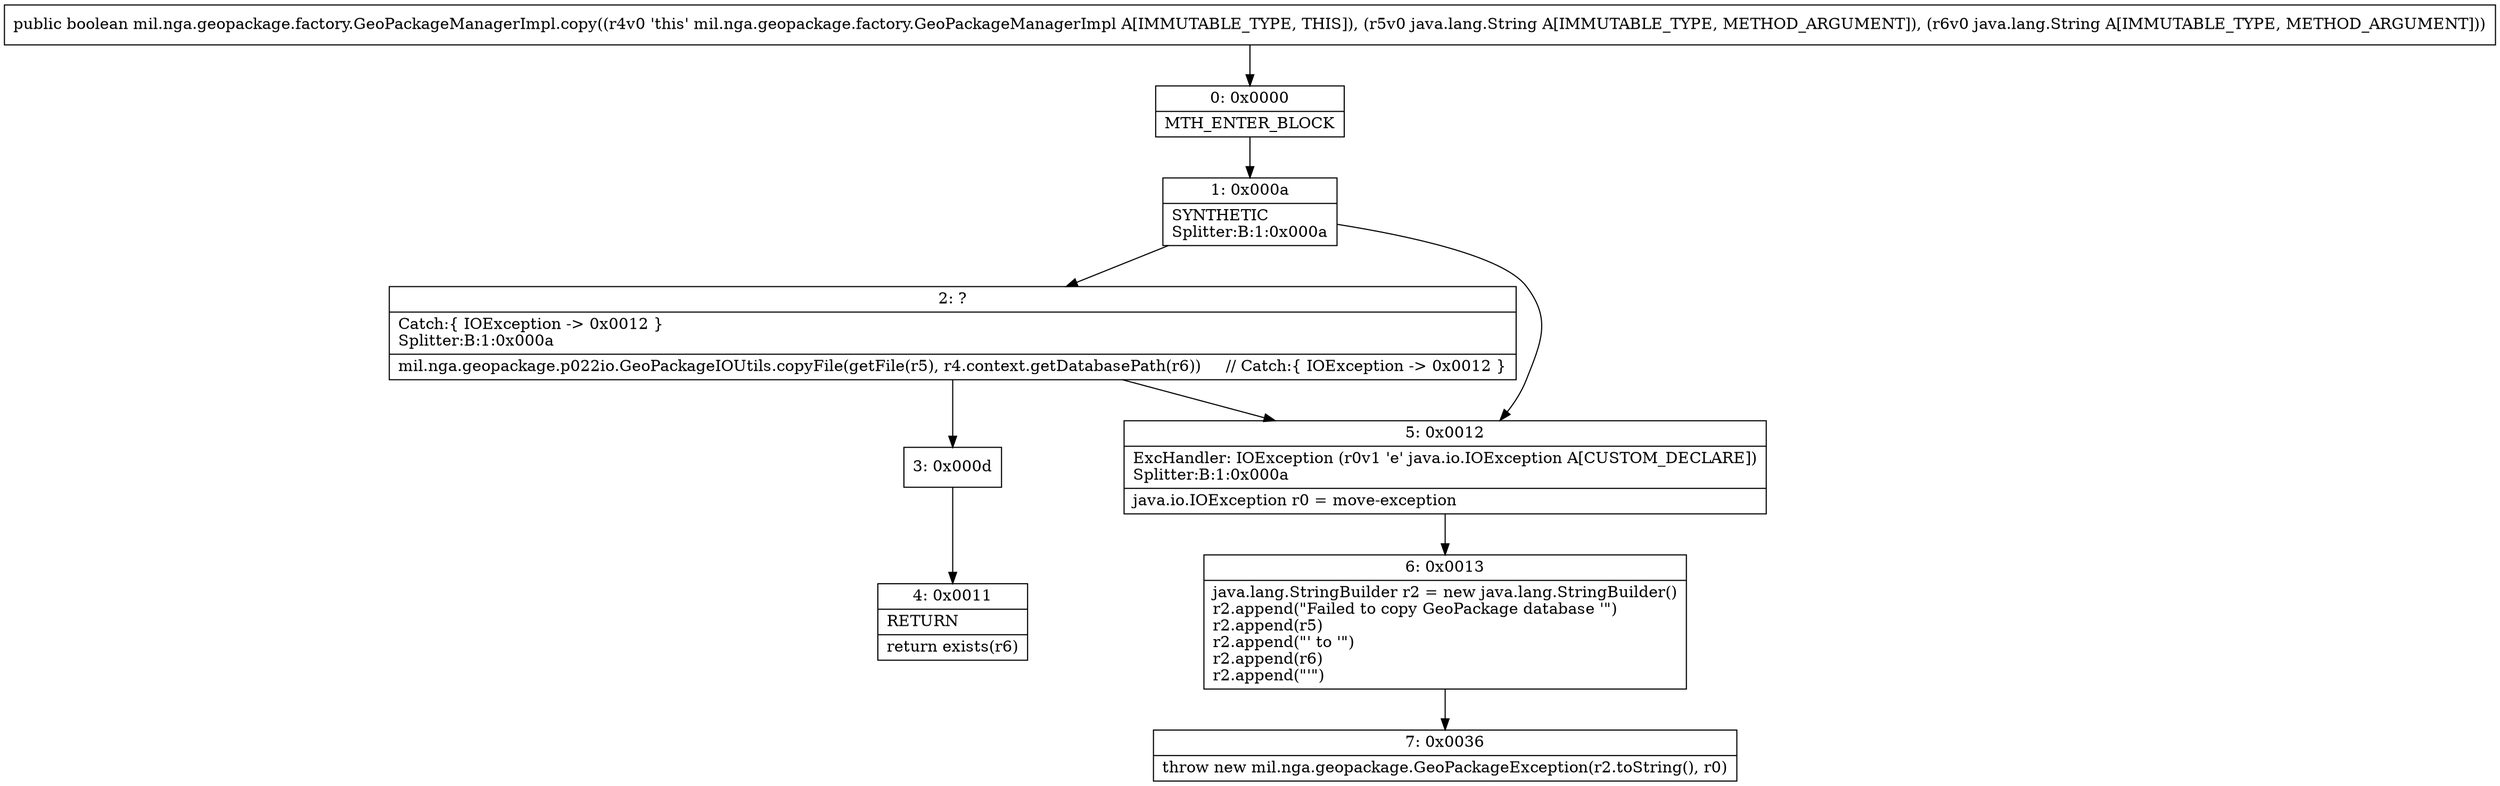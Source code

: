 digraph "CFG formil.nga.geopackage.factory.GeoPackageManagerImpl.copy(Ljava\/lang\/String;Ljava\/lang\/String;)Z" {
Node_0 [shape=record,label="{0\:\ 0x0000|MTH_ENTER_BLOCK\l}"];
Node_1 [shape=record,label="{1\:\ 0x000a|SYNTHETIC\lSplitter:B:1:0x000a\l}"];
Node_2 [shape=record,label="{2\:\ ?|Catch:\{ IOException \-\> 0x0012 \}\lSplitter:B:1:0x000a\l|mil.nga.geopackage.p022io.GeoPackageIOUtils.copyFile(getFile(r5), r4.context.getDatabasePath(r6))     \/\/ Catch:\{ IOException \-\> 0x0012 \}\l}"];
Node_3 [shape=record,label="{3\:\ 0x000d}"];
Node_4 [shape=record,label="{4\:\ 0x0011|RETURN\l|return exists(r6)\l}"];
Node_5 [shape=record,label="{5\:\ 0x0012|ExcHandler: IOException (r0v1 'e' java.io.IOException A[CUSTOM_DECLARE])\lSplitter:B:1:0x000a\l|java.io.IOException r0 = move\-exception\l}"];
Node_6 [shape=record,label="{6\:\ 0x0013|java.lang.StringBuilder r2 = new java.lang.StringBuilder()\lr2.append(\"Failed to copy GeoPackage database '\")\lr2.append(r5)\lr2.append(\"' to '\")\lr2.append(r6)\lr2.append(\"'\")\l}"];
Node_7 [shape=record,label="{7\:\ 0x0036|throw new mil.nga.geopackage.GeoPackageException(r2.toString(), r0)\l}"];
MethodNode[shape=record,label="{public boolean mil.nga.geopackage.factory.GeoPackageManagerImpl.copy((r4v0 'this' mil.nga.geopackage.factory.GeoPackageManagerImpl A[IMMUTABLE_TYPE, THIS]), (r5v0 java.lang.String A[IMMUTABLE_TYPE, METHOD_ARGUMENT]), (r6v0 java.lang.String A[IMMUTABLE_TYPE, METHOD_ARGUMENT])) }"];
MethodNode -> Node_0;
Node_0 -> Node_1;
Node_1 -> Node_2;
Node_1 -> Node_5;
Node_2 -> Node_3;
Node_2 -> Node_5;
Node_3 -> Node_4;
Node_5 -> Node_6;
Node_6 -> Node_7;
}

